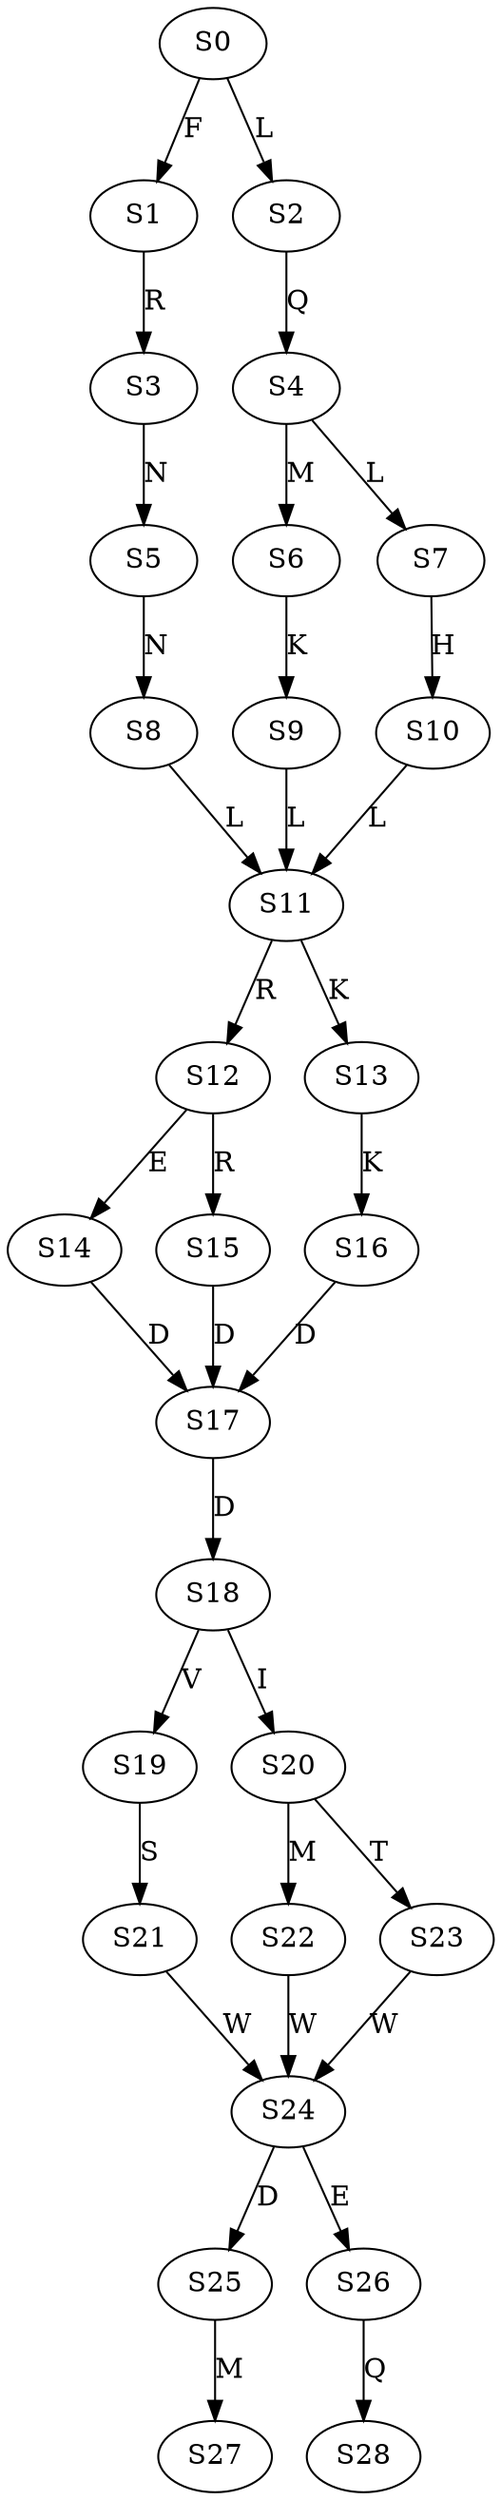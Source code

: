strict digraph  {
	S0 -> S1 [ label = F ];
	S0 -> S2 [ label = L ];
	S1 -> S3 [ label = R ];
	S2 -> S4 [ label = Q ];
	S3 -> S5 [ label = N ];
	S4 -> S6 [ label = M ];
	S4 -> S7 [ label = L ];
	S5 -> S8 [ label = N ];
	S6 -> S9 [ label = K ];
	S7 -> S10 [ label = H ];
	S8 -> S11 [ label = L ];
	S9 -> S11 [ label = L ];
	S10 -> S11 [ label = L ];
	S11 -> S12 [ label = R ];
	S11 -> S13 [ label = K ];
	S12 -> S14 [ label = E ];
	S12 -> S15 [ label = R ];
	S13 -> S16 [ label = K ];
	S14 -> S17 [ label = D ];
	S15 -> S17 [ label = D ];
	S16 -> S17 [ label = D ];
	S17 -> S18 [ label = D ];
	S18 -> S19 [ label = V ];
	S18 -> S20 [ label = I ];
	S19 -> S21 [ label = S ];
	S20 -> S22 [ label = M ];
	S20 -> S23 [ label = T ];
	S21 -> S24 [ label = W ];
	S22 -> S24 [ label = W ];
	S23 -> S24 [ label = W ];
	S24 -> S25 [ label = D ];
	S24 -> S26 [ label = E ];
	S25 -> S27 [ label = M ];
	S26 -> S28 [ label = Q ];
}
